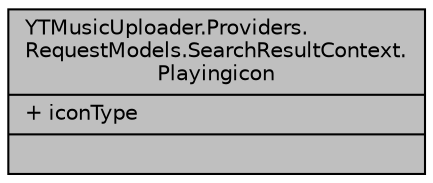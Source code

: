 digraph "YTMusicUploader.Providers.RequestModels.SearchResultContext.Playingicon"
{
 // LATEX_PDF_SIZE
  edge [fontname="Helvetica",fontsize="10",labelfontname="Helvetica",labelfontsize="10"];
  node [fontname="Helvetica",fontsize="10",shape=record];
  Node1 [label="{YTMusicUploader.Providers.\lRequestModels.SearchResultContext.\lPlayingicon\n|+ iconType\l|}",height=0.2,width=0.4,color="black", fillcolor="grey75", style="filled", fontcolor="black",tooltip=" "];
}
